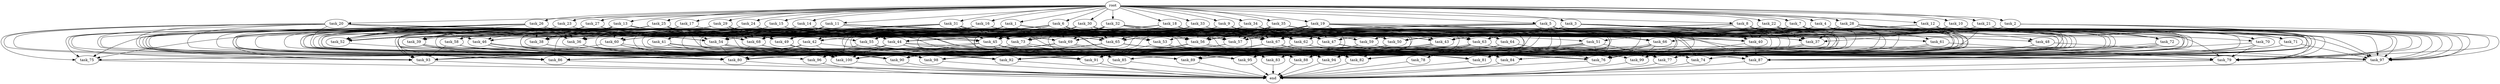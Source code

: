 digraph G {
  task_15 [size="6.573264e+11"];
  task_77 [size="5.794999e+11"];
  task_62 [size="5.978834e+11"];
  task_59 [size="4.740024e+11"];
  task_20 [size="4.834951e+11"];
  task_17 [size="3.722447e+11"];
  task_89 [size="2.188138e+11"];
  task_24 [size="4.125725e+11"];
  task_92 [size="6.284029e+11"];
  task_85 [size="7.681533e+11"];
  task_23 [size="1.239093e+11"];
  task_73 [size="5.164582e+11"];
  task_63 [size="9.437408e+11"];
  task_45 [size="1.446374e+11"];
  task_11 [size="1.924306e+11"];
  task_13 [size="8.218934e+10"];
  task_54 [size="5.731332e+10"];
  task_58 [size="2.731205e+11"];
  task_55 [size="5.408599e+11"];
  task_60 [size="7.683165e+10"];
  task_61 [size="9.521770e+11"];
  task_56 [size="9.780243e+11"];
  task_16 [size="2.512581e+11"];
  task_30 [size="2.168788e+11"];
  task_76 [size="3.879671e+11"];
  task_74 [size="2.314223e+11"];
  task_47 [size="2.025946e+11"];
  task_81 [size="5.267001e+11"];
  task_34 [size="2.473660e+11"];
  task_25 [size="5.003312e+11"];
  task_44 [size="5.827073e+11"];
  task_67 [size="4.444839e+09"];
  task_29 [size="3.098735e+11"];
  end [size="0.000000e+00"];
  task_66 [size="4.887331e+11"];
  task_2 [size="8.306216e+11"];
  task_4 [size="8.329545e+11"];
  task_86 [size="6.800188e+11"];
  task_64 [size="4.191587e+11"];
  task_36 [size="3.989415e+11"];
  task_71 [size="2.547115e+11"];
  task_94 [size="5.782542e+11"];
  task_95 [size="8.350452e+10"];
  task_96 [size="6.484298e+11"];
  task_48 [size="8.994695e+11"];
  task_53 [size="1.668930e+11"];
  task_5 [size="4.437706e+11"];
  task_79 [size="4.260477e+11"];
  task_52 [size="2.765489e+11"];
  task_31 [size="6.564514e+11"];
  task_1 [size="8.898857e+11"];
  task_82 [size="4.482002e+11"];
  task_19 [size="9.328749e+11"];
  task_40 [size="1.879385e+10"];
  task_57 [size="3.218957e+10"];
  task_83 [size="3.070865e+11"];
  task_6 [size="3.623347e+11"];
  task_80 [size="3.956026e+11"];
  task_22 [size="1.524124e+09"];
  task_99 [size="4.889193e+11"];
  task_100 [size="8.816123e+11"];
  task_84 [size="8.786386e+11"];
  task_90 [size="3.594179e+11"];
  task_49 [size="6.256315e+11"];
  task_3 [size="1.282713e+10"];
  task_14 [size="8.779791e+11"];
  task_18 [size="8.051278e+11"];
  task_42 [size="8.950892e+11"];
  task_10 [size="1.747005e+10"];
  task_70 [size="8.482415e+11"];
  task_78 [size="3.793491e+11"];
  task_50 [size="9.552340e+11"];
  task_21 [size="6.977632e+11"];
  task_32 [size="6.570938e+10"];
  task_51 [size="6.558152e+10"];
  task_46 [size="5.532991e+11"];
  task_12 [size="7.186150e+11"];
  task_9 [size="3.354168e+11"];
  task_93 [size="5.698859e+11"];
  task_43 [size="1.467321e+11"];
  task_26 [size="6.654134e+11"];
  task_41 [size="6.331846e+11"];
  task_27 [size="2.789154e+11"];
  task_68 [size="4.334727e+11"];
  task_65 [size="8.554429e+10"];
  task_39 [size="9.001105e+11"];
  task_38 [size="9.393865e+11"];
  task_72 [size="4.413228e+11"];
  task_98 [size="2.203741e+11"];
  task_28 [size="1.328617e+11"];
  task_69 [size="1.398667e+11"];
  task_88 [size="6.054606e+11"];
  task_91 [size="7.245260e+11"];
  task_8 [size="7.550657e+11"];
  task_75 [size="9.547608e+11"];
  task_33 [size="1.171361e+11"];
  root [size="0.000000e+00"];
  task_7 [size="5.496300e+11"];
  task_87 [size="3.214083e+11"];
  task_35 [size="2.150052e+11"];
  task_97 [size="5.345667e+11"];
  task_37 [size="4.015212e+11"];

  task_15 -> task_45 [size="9.039835e+06"];
  task_15 -> task_60 [size="1.097595e+07"];
  task_15 -> task_44 [size="1.165415e+08"];
  task_15 -> task_58 [size="9.104018e+07"];
  task_15 -> task_43 [size="1.222768e+07"];
  task_15 -> task_92 [size="3.696488e+07"];
  task_15 -> task_65 [size="4.752460e+06"];
  task_15 -> task_39 [size="1.000123e+08"];
  task_15 -> task_85 [size="9.601916e+07"];
  task_15 -> task_52 [size="1.975349e+07"];
  task_15 -> task_73 [size="7.377974e+07"];
  task_15 -> task_47 [size="1.266216e+07"];
  task_77 -> end [size="1.000000e-12"];
  task_62 -> task_75 [size="1.591268e+08"];
  task_62 -> task_77 [size="4.829166e+07"];
  task_62 -> task_84 [size="1.098298e+08"];
  task_62 -> task_79 [size="2.840318e+07"];
  task_62 -> task_88 [size="3.784129e+07"];
  task_62 -> task_90 [size="2.764753e+07"];
  task_59 -> task_92 [size="3.696488e+07"];
  task_59 -> task_95 [size="6.958710e+06"];
  task_59 -> task_76 [size="2.586447e+07"];
  task_20 -> task_82 [size="2.801251e+07"];
  task_20 -> task_88 [size="3.784129e+07"];
  task_20 -> task_93 [size="5.180781e+07"];
  task_20 -> task_68 [size="2.549840e+07"];
  task_20 -> task_100 [size="4.640065e+07"];
  task_20 -> task_80 [size="2.327074e+07"];
  task_20 -> task_75 [size="1.591268e+08"];
  task_20 -> task_40 [size="2.349231e+06"];
  task_20 -> task_86 [size="6.800188e+07"];
  task_20 -> task_67 [size="2.778024e+05"];
  task_20 -> task_46 [size="1.106598e+08"];
  task_20 -> task_73 [size="7.377974e+07"];
  task_20 -> task_47 [size="1.266216e+07"];
  task_17 -> task_36 [size="4.986769e+07"];
  task_17 -> task_81 [size="3.098236e+07"];
  task_17 -> task_62 [size="7.473543e+07"];
  task_17 -> task_91 [size="6.037717e+07"];
  task_17 -> task_93 [size="5.180781e+07"];
  task_17 -> task_94 [size="3.401495e+07"];
  task_17 -> task_46 [size="1.106598e+08"];
  task_17 -> task_92 [size="3.696488e+07"];
  task_17 -> task_65 [size="4.752460e+06"];
  task_17 -> task_56 [size="7.523264e+07"];
  task_17 -> task_67 [size="2.778024e+05"];
  task_17 -> task_90 [size="2.764753e+07"];
  task_17 -> task_52 [size="1.975349e+07"];
  task_17 -> task_69 [size="1.554075e+07"];
  task_89 -> end [size="1.000000e-12"];
  task_24 -> task_36 [size="4.986769e+07"];
  task_24 -> task_68 [size="2.549840e+07"];
  task_24 -> task_82 [size="2.801251e+07"];
  task_24 -> task_99 [size="8.148655e+07"];
  task_24 -> task_39 [size="1.000123e+08"];
  task_24 -> task_67 [size="2.778024e+05"];
  task_24 -> task_52 [size="1.975349e+07"];
  task_24 -> task_95 [size="6.958710e+06"];
  task_24 -> task_47 [size="1.266216e+07"];
  task_24 -> task_100 [size="4.640065e+07"];
  task_92 -> end [size="1.000000e-12"];
  task_85 -> end [size="1.000000e-12"];
  task_23 -> task_45 [size="9.039835e+06"];
  task_23 -> task_36 [size="4.986769e+07"];
  task_23 -> task_68 [size="2.549840e+07"];
  task_23 -> task_84 [size="1.098298e+08"];
  task_23 -> task_39 [size="1.000123e+08"];
  task_23 -> task_52 [size="1.975349e+07"];
  task_73 -> task_92 [size="3.696488e+07"];
  task_73 -> task_81 [size="3.098236e+07"];
  task_73 -> task_90 [size="2.764753e+07"];
  task_73 -> task_95 [size="6.958710e+06"];
  task_73 -> task_97 [size="3.341042e+07"];
  task_63 -> task_78 [size="3.793491e+08"];
  task_63 -> task_92 [size="3.696488e+07"];
  task_63 -> task_81 [size="3.098236e+07"];
  task_63 -> task_87 [size="3.214083e+07"];
  task_63 -> task_83 [size="5.118108e+07"];
  task_63 -> task_88 [size="3.784129e+07"];
  task_63 -> task_93 [size="5.180781e+07"];
  task_63 -> task_90 [size="2.764753e+07"];
  task_45 -> task_91 [size="6.037717e+07"];
  task_45 -> task_92 [size="3.696488e+07"];
  task_45 -> task_80 [size="2.327074e+07"];
  task_45 -> task_100 [size="4.640065e+07"];
  task_45 -> task_88 [size="3.784129e+07"];
  task_11 -> task_82 [size="2.801251e+07"];
  task_11 -> task_77 [size="4.829166e+07"];
  task_11 -> task_54 [size="6.368146e+06"];
  task_11 -> task_62 [size="7.473543e+07"];
  task_11 -> task_91 [size="6.037717e+07"];
  task_11 -> task_57 [size="2.299255e+06"];
  task_11 -> task_83 [size="5.118108e+07"];
  task_11 -> task_41 [size="6.331846e+08"];
  task_11 -> task_80 [size="2.327074e+07"];
  task_11 -> task_68 [size="2.549840e+07"];
  task_11 -> task_65 [size="4.752460e+06"];
  task_11 -> task_56 [size="7.523264e+07"];
  task_11 -> task_90 [size="2.764753e+07"];
  task_11 -> task_89 [size="1.989216e+07"];
  task_11 -> task_49 [size="7.820394e+07"];
  task_11 -> task_98 [size="2.003401e+07"];
  task_11 -> task_76 [size="2.586447e+07"];
  task_13 -> task_45 [size="9.039835e+06"];
  task_13 -> task_36 [size="4.986769e+07"];
  task_13 -> task_93 [size="5.180781e+07"];
  task_13 -> task_77 [size="4.829166e+07"];
  task_13 -> task_60 [size="1.097595e+07"];
  task_13 -> task_50 [size="9.552340e+07"];
  task_13 -> task_62 [size="7.473543e+07"];
  task_13 -> task_68 [size="2.549840e+07"];
  task_13 -> task_100 [size="4.640065e+07"];
  task_13 -> task_80 [size="2.327074e+07"];
  task_13 -> task_75 [size="1.591268e+08"];
  task_13 -> task_65 [size="4.752460e+06"];
  task_13 -> task_56 [size="7.523264e+07"];
  task_13 -> task_39 [size="1.000123e+08"];
  task_13 -> task_83 [size="5.118108e+07"];
  task_13 -> task_52 [size="1.975349e+07"];
  task_13 -> task_40 [size="2.349231e+06"];
  task_13 -> task_91 [size="6.037717e+07"];
  task_13 -> task_47 [size="1.266216e+07"];
  task_13 -> task_38 [size="9.393865e+07"];
  task_54 -> task_92 [size="3.696488e+07"];
  task_54 -> task_84 [size="1.098298e+08"];
  task_54 -> task_85 [size="9.601916e+07"];
  task_54 -> task_74 [size="3.857039e+07"];
  task_54 -> task_100 [size="4.640065e+07"];
  task_54 -> task_80 [size="2.327074e+07"];
  task_58 -> task_91 [size="6.037717e+07"];
  task_58 -> task_92 [size="3.696488e+07"];
  task_58 -> task_93 [size="5.180781e+07"];
  task_58 -> task_98 [size="2.003401e+07"];
  task_55 -> task_85 [size="9.601916e+07"];
  task_55 -> task_92 [size="3.696488e+07"];
  task_55 -> task_94 [size="3.401495e+07"];
  task_55 -> task_95 [size="6.958710e+06"];
  task_55 -> task_96 [size="2.161433e+08"];
  task_60 -> task_93 [size="5.180781e+07"];
  task_60 -> task_80 [size="2.327074e+07"];
  task_60 -> task_94 [size="3.401495e+07"];
  task_60 -> task_90 [size="2.764753e+07"];
  task_61 -> task_85 [size="9.601916e+07"];
  task_61 -> task_94 [size="3.401495e+07"];
  task_61 -> task_79 [size="2.840318e+07"];
  task_56 -> task_91 [size="6.037717e+07"];
  task_56 -> task_82 [size="2.801251e+07"];
  task_56 -> task_87 [size="3.214083e+07"];
  task_56 -> task_100 [size="4.640065e+07"];
  task_16 -> task_68 [size="2.549840e+07"];
  task_16 -> task_65 [size="4.752460e+06"];
  task_16 -> task_47 [size="1.266216e+07"];
  task_16 -> task_54 [size="6.368146e+06"];
  task_16 -> task_38 [size="9.393865e+07"];
  task_16 -> task_57 [size="2.299255e+06"];
  task_16 -> task_49 [size="7.820394e+07"];
  task_16 -> task_86 [size="6.800188e+07"];
  task_16 -> task_97 [size="3.341042e+07"];
  task_30 -> task_45 [size="9.039835e+06"];
  task_30 -> task_39 [size="1.000123e+08"];
  task_30 -> task_60 [size="1.097595e+07"];
  task_30 -> task_50 [size="9.552340e+07"];
  task_30 -> task_40 [size="2.349231e+06"];
  task_30 -> task_92 [size="3.696488e+07"];
  task_30 -> task_100 [size="4.640065e+07"];
  task_30 -> task_68 [size="2.549840e+07"];
  task_30 -> task_65 [size="4.752460e+06"];
  task_30 -> task_56 [size="7.523264e+07"];
  task_30 -> task_51 [size="3.279076e+07"];
  task_30 -> task_55 [size="1.352150e+08"];
  task_30 -> task_52 [size="1.975349e+07"];
  task_30 -> task_73 [size="7.377974e+07"];
  task_30 -> task_53 [size="5.563100e+07"];
  task_30 -> task_49 [size="7.820394e+07"];
  task_30 -> task_63 [size="1.048601e+08"];
  task_30 -> task_47 [size="1.266216e+07"];
  task_30 -> task_97 [size="3.341042e+07"];
  task_76 -> end [size="1.000000e-12"];
  task_74 -> end [size="1.000000e-12"];
  task_47 -> task_81 [size="3.098236e+07"];
  task_47 -> task_94 [size="3.401495e+07"];
  task_47 -> task_79 [size="2.840318e+07"];
  task_81 -> end [size="1.000000e-12"];
  task_34 -> task_45 [size="9.039835e+06"];
  task_34 -> task_91 [size="6.037717e+07"];
  task_34 -> task_57 [size="2.299255e+06"];
  task_34 -> task_43 [size="1.222768e+07"];
  task_34 -> task_94 [size="3.401495e+07"];
  task_34 -> task_80 [size="2.327074e+07"];
  task_34 -> task_56 [size="7.523264e+07"];
  task_34 -> task_86 [size="6.800188e+07"];
  task_34 -> task_67 [size="2.778024e+05"];
  task_34 -> task_46 [size="1.106598e+08"];
  task_34 -> task_72 [size="1.471076e+08"];
  task_34 -> task_95 [size="6.958710e+06"];
  task_34 -> task_47 [size="1.266216e+07"];
  task_34 -> task_76 [size="2.586447e+07"];
  task_25 -> task_54 [size="6.368146e+06"];
  task_25 -> task_88 [size="3.784129e+07"];
  task_25 -> task_55 [size="1.352150e+08"];
  task_25 -> task_95 [size="6.958710e+06"];
  task_25 -> task_43 [size="1.222768e+07"];
  task_25 -> task_100 [size="4.640065e+07"];
  task_25 -> task_80 [size="2.327074e+07"];
  task_25 -> task_46 [size="1.106598e+08"];
  task_25 -> task_67 [size="2.778024e+05"];
  task_25 -> task_69 [size="1.554075e+07"];
  task_25 -> task_37 [size="5.736017e+07"];
  task_25 -> task_86 [size="6.800188e+07"];
  task_44 -> task_80 [size="2.327074e+07"];
  task_44 -> task_86 [size="6.800188e+07"];
  task_44 -> task_85 [size="9.601916e+07"];
  task_44 -> task_89 [size="1.989216e+07"];
  task_44 -> task_91 [size="6.037717e+07"];
  task_44 -> task_97 [size="3.341042e+07"];
  task_44 -> task_100 [size="4.640065e+07"];
  task_44 -> task_76 [size="2.586447e+07"];
  task_67 -> task_79 [size="2.840318e+07"];
  task_67 -> task_96 [size="2.161433e+08"];
  task_67 -> task_82 [size="2.801251e+07"];
  task_67 -> task_83 [size="5.118108e+07"];
  task_67 -> task_89 [size="1.989216e+07"];
  task_29 -> task_81 [size="3.098236e+07"];
  task_29 -> task_57 [size="2.299255e+06"];
  task_29 -> task_59 [size="1.185006e+08"];
  task_29 -> task_44 [size="1.165415e+08"];
  task_29 -> task_75 [size="1.591268e+08"];
  task_29 -> task_100 [size="4.640065e+07"];
  task_29 -> task_69 [size="1.554075e+07"];
  task_29 -> task_68 [size="2.549840e+07"];
  task_29 -> task_65 [size="4.752460e+06"];
  task_29 -> task_38 [size="9.393865e+07"];
  task_29 -> task_52 [size="1.975349e+07"];
  task_29 -> task_49 [size="7.820394e+07"];
  task_29 -> task_98 [size="2.003401e+07"];
  task_66 -> task_99 [size="8.148655e+07"];
  task_66 -> task_81 [size="3.098236e+07"];
  task_66 -> task_82 [size="2.801251e+07"];
  task_66 -> task_76 [size="2.586447e+07"];
  task_66 -> task_88 [size="3.784129e+07"];
  task_2 -> task_66 [size="1.629110e+08"];
  task_2 -> task_87 [size="3.214083e+07"];
  task_2 -> task_62 [size="7.473543e+07"];
  task_2 -> task_50 [size="9.552340e+07"];
  task_2 -> task_57 [size="2.299255e+06"];
  task_2 -> task_79 [size="2.840318e+07"];
  task_2 -> task_74 [size="3.857039e+07"];
  task_2 -> task_76 [size="2.586447e+07"];
  task_4 -> task_59 [size="1.185006e+08"];
  task_4 -> task_61 [size="4.760885e+08"];
  task_4 -> task_65 [size="4.752460e+06"];
  task_4 -> task_84 [size="1.098298e+08"];
  task_4 -> task_69 [size="1.554075e+07"];
  task_4 -> task_76 [size="2.586447e+07"];
  task_4 -> task_43 [size="1.222768e+07"];
  task_4 -> task_63 [size="1.048601e+08"];
  task_4 -> task_47 [size="1.266216e+07"];
  task_4 -> task_97 [size="3.341042e+07"];
  task_86 -> end [size="1.000000e-12"];
  task_64 -> task_76 [size="2.586447e+07"];
  task_64 -> task_86 [size="6.800188e+07"];
  task_64 -> task_83 [size="5.118108e+07"];
  task_36 -> task_85 [size="9.601916e+07"];
  task_36 -> task_98 [size="2.003401e+07"];
  task_36 -> task_80 [size="2.327074e+07"];
  task_71 -> task_82 [size="2.801251e+07"];
  task_71 -> task_87 [size="3.214083e+07"];
  task_71 -> task_97 [size="3.341042e+07"];
  task_94 -> end [size="1.000000e-12"];
  task_95 -> end [size="1.000000e-12"];
  task_96 -> end [size="1.000000e-12"];
  task_48 -> task_91 [size="6.037717e+07"];
  task_48 -> task_81 [size="3.098236e+07"];
  task_48 -> task_82 [size="2.801251e+07"];
  task_48 -> task_97 [size="3.341042e+07"];
  task_53 -> task_91 [size="6.037717e+07"];
  task_53 -> task_82 [size="2.801251e+07"];
  task_53 -> task_94 [size="3.401495e+07"];
  task_53 -> task_77 [size="4.829166e+07"];
  task_53 -> task_79 [size="2.840318e+07"];
  task_5 -> task_81 [size="3.098236e+07"];
  task_5 -> task_57 [size="2.299255e+06"];
  task_5 -> task_40 [size="2.349231e+06"];
  task_5 -> task_89 [size="1.989216e+07"];
  task_5 -> task_55 [size="1.352150e+08"];
  task_5 -> task_44 [size="1.165415e+08"];
  task_5 -> task_88 [size="3.784129e+07"];
  task_5 -> task_94 [size="3.401495e+07"];
  task_5 -> task_80 [size="2.327074e+07"];
  task_5 -> task_92 [size="3.696488e+07"];
  task_5 -> task_56 [size="7.523264e+07"];
  task_5 -> task_38 [size="9.393865e+07"];
  task_5 -> task_72 [size="1.471076e+08"];
  task_5 -> task_79 [size="2.840318e+07"];
  task_5 -> task_98 [size="2.003401e+07"];
  task_5 -> task_97 [size="3.341042e+07"];
  task_79 -> end [size="1.000000e-12"];
  task_52 -> task_98 [size="2.003401e+07"];
  task_31 -> task_45 [size="9.039835e+06"];
  task_31 -> task_68 [size="2.549840e+07"];
  task_31 -> task_65 [size="4.752460e+06"];
  task_31 -> task_42 [size="2.983631e+08"];
  task_31 -> task_54 [size="6.368146e+06"];
  task_31 -> task_52 [size="1.975349e+07"];
  task_31 -> task_73 [size="7.377974e+07"];
  task_31 -> task_93 [size="5.180781e+07"];
  task_31 -> task_49 [size="7.820394e+07"];
  task_31 -> task_63 [size="1.048601e+08"];
  task_31 -> task_74 [size="3.857039e+07"];
  task_1 -> task_45 [size="9.039835e+06"];
  task_1 -> task_81 [size="3.098236e+07"];
  task_1 -> task_56 [size="7.523264e+07"];
  task_1 -> task_38 [size="9.393865e+07"];
  task_1 -> task_52 [size="1.975349e+07"];
  task_1 -> task_50 [size="9.552340e+07"];
  task_1 -> task_93 [size="5.180781e+07"];
  task_1 -> task_37 [size="5.736017e+07"];
  task_1 -> task_94 [size="3.401495e+07"];
  task_82 -> end [size="1.000000e-12"];
  task_19 -> task_36 [size="4.986769e+07"];
  task_19 -> task_81 [size="3.098236e+07"];
  task_19 -> task_42 [size="2.983631e+08"];
  task_19 -> task_88 [size="3.784129e+07"];
  task_19 -> task_57 [size="2.299255e+06"];
  task_19 -> task_100 [size="4.640065e+07"];
  task_19 -> task_68 [size="2.549840e+07"];
  task_19 -> task_56 [size="7.523264e+07"];
  task_19 -> task_67 [size="2.778024e+05"];
  task_19 -> task_79 [size="2.840318e+07"];
  task_19 -> task_66 [size="1.629110e+08"];
  task_19 -> task_63 [size="1.048601e+08"];
  task_19 -> task_47 [size="1.266216e+07"];
  task_40 -> task_99 [size="8.148655e+07"];
  task_40 -> task_87 [size="3.214083e+07"];
  task_57 -> task_92 [size="3.696488e+07"];
  task_57 -> task_80 [size="2.327074e+07"];
  task_83 -> end [size="1.000000e-12"];
  task_6 -> task_45 [size="9.039835e+06"];
  task_6 -> task_65 [size="4.752460e+06"];
  task_6 -> task_60 [size="1.097595e+07"];
  task_6 -> task_59 [size="1.185006e+08"];
  task_6 -> task_55 [size="1.352150e+08"];
  task_6 -> task_57 [size="2.299255e+06"];
  task_6 -> task_43 [size="1.222768e+07"];
  task_6 -> task_68 [size="2.549840e+07"];
  task_6 -> task_89 [size="1.989216e+07"];
  task_6 -> task_92 [size="3.696488e+07"];
  task_6 -> task_53 [size="5.563100e+07"];
  task_6 -> task_56 [size="7.523264e+07"];
  task_6 -> task_94 [size="3.401495e+07"];
  task_6 -> task_69 [size="1.554075e+07"];
  task_6 -> task_63 [size="1.048601e+08"];
  task_6 -> task_95 [size="6.958710e+06"];
  task_6 -> task_86 [size="6.800188e+07"];
  task_80 -> end [size="1.000000e-12"];
  task_22 -> task_45 [size="9.039835e+06"];
  task_22 -> task_81 [size="3.098236e+07"];
  task_22 -> task_67 [size="2.778024e+05"];
  task_22 -> task_77 [size="4.829166e+07"];
  task_22 -> task_40 [size="2.349231e+06"];
  task_22 -> task_50 [size="9.552340e+07"];
  task_22 -> task_57 [size="2.299255e+06"];
  task_22 -> task_94 [size="3.401495e+07"];
  task_22 -> task_100 [size="4.640065e+07"];
  task_22 -> task_92 [size="3.696488e+07"];
  task_22 -> task_82 [size="2.801251e+07"];
  task_22 -> task_56 [size="7.523264e+07"];
  task_22 -> task_84 [size="1.098298e+08"];
  task_22 -> task_69 [size="1.554075e+07"];
  task_22 -> task_37 [size="5.736017e+07"];
  task_22 -> task_95 [size="6.958710e+06"];
  task_22 -> task_65 [size="4.752460e+06"];
  task_22 -> task_97 [size="3.341042e+07"];
  task_99 -> end [size="1.000000e-12"];
  task_100 -> end [size="1.000000e-12"];
  task_84 -> end [size="1.000000e-12"];
  task_90 -> end [size="1.000000e-12"];
  task_49 -> task_94 [size="3.401495e+07"];
  task_49 -> task_100 [size="4.640065e+07"];
  task_49 -> task_89 [size="1.989216e+07"];
  task_3 -> task_36 [size="4.986769e+07"];
  task_3 -> task_88 [size="3.784129e+07"];
  task_3 -> task_50 [size="9.552340e+07"];
  task_3 -> task_62 [size="7.473543e+07"];
  task_3 -> task_43 [size="1.222768e+07"];
  task_3 -> task_48 [size="4.497347e+08"];
  task_3 -> task_68 [size="2.549840e+07"];
  task_3 -> task_65 [size="4.752460e+06"];
  task_3 -> task_40 [size="2.349231e+06"];
  task_3 -> task_79 [size="2.840318e+07"];
  task_3 -> task_85 [size="9.601916e+07"];
  task_3 -> task_47 [size="1.266216e+07"];
  task_3 -> task_97 [size="3.341042e+07"];
  task_14 -> task_45 [size="9.039835e+06"];
  task_14 -> task_92 [size="3.696488e+07"];
  task_14 -> task_47 [size="1.266216e+07"];
  task_14 -> task_67 [size="2.778024e+05"];
  task_14 -> task_39 [size="1.000123e+08"];
  task_14 -> task_60 [size="1.097595e+07"];
  task_14 -> task_52 [size="1.975349e+07"];
  task_14 -> task_50 [size="9.552340e+07"];
  task_14 -> task_38 [size="9.393865e+07"];
  task_14 -> task_43 [size="1.222768e+07"];
  task_14 -> task_58 [size="9.104018e+07"];
  task_18 -> task_68 [size="2.549840e+07"];
  task_18 -> task_65 [size="4.752460e+06"];
  task_18 -> task_67 [size="2.778024e+05"];
  task_18 -> task_62 [size="7.473543e+07"];
  task_18 -> task_52 [size="1.975349e+07"];
  task_18 -> task_57 [size="2.299255e+06"];
  task_18 -> task_79 [size="2.840318e+07"];
  task_18 -> task_44 [size="1.165415e+08"];
  task_18 -> task_95 [size="6.958710e+06"];
  task_18 -> task_63 [size="1.048601e+08"];
  task_42 -> task_93 [size="5.180781e+07"];
  task_42 -> task_81 [size="3.098236e+07"];
  task_42 -> task_100 [size="4.640065e+07"];
  task_42 -> task_80 [size="2.327074e+07"];
  task_10 -> task_65 [size="4.752460e+06"];
  task_10 -> task_99 [size="8.148655e+07"];
  task_10 -> task_67 [size="2.778024e+05"];
  task_10 -> task_77 [size="4.829166e+07"];
  task_10 -> task_37 [size="5.736017e+07"];
  task_10 -> task_84 [size="1.098298e+08"];
  task_10 -> task_89 [size="1.989216e+07"];
  task_70 -> task_79 [size="2.840318e+07"];
  task_70 -> task_87 [size="3.214083e+07"];
  task_70 -> task_88 [size="3.784129e+07"];
  task_78 -> end [size="1.000000e-12"];
  task_50 -> task_92 [size="3.696488e+07"];
  task_50 -> task_82 [size="2.801251e+07"];
  task_50 -> task_90 [size="2.764753e+07"];
  task_21 -> task_71 [size="1.273558e+08"];
  task_21 -> task_50 [size="9.552340e+07"];
  task_21 -> task_79 [size="2.840318e+07"];
  task_21 -> task_43 [size="1.222768e+07"];
  task_21 -> task_100 [size="4.640065e+07"];
  task_21 -> task_63 [size="1.048601e+08"];
  task_21 -> task_67 [size="2.778024e+05"];
  task_21 -> task_70 [size="4.241208e+08"];
  task_21 -> task_69 [size="1.554075e+07"];
  task_21 -> task_73 [size="7.377974e+07"];
  task_21 -> task_76 [size="2.586447e+07"];
  task_21 -> task_74 [size="3.857039e+07"];
  task_21 -> task_97 [size="3.341042e+07"];
  task_32 -> task_45 [size="9.039835e+06"];
  task_32 -> task_66 [size="1.629110e+08"];
  task_32 -> task_82 [size="2.801251e+07"];
  task_32 -> task_54 [size="6.368146e+06"];
  task_32 -> task_42 [size="2.983631e+08"];
  task_32 -> task_62 [size="7.473543e+07"];
  task_32 -> task_44 [size="1.165415e+08"];
  task_32 -> task_43 [size="1.222768e+07"];
  task_32 -> task_63 [size="1.048601e+08"];
  task_32 -> task_52 [size="1.975349e+07"];
  task_32 -> task_68 [size="2.549840e+07"];
  task_32 -> task_65 [size="4.752460e+06"];
  task_32 -> task_56 [size="7.523264e+07"];
  task_32 -> task_38 [size="9.393865e+07"];
  task_32 -> task_69 [size="1.554075e+07"];
  task_32 -> task_73 [size="7.377974e+07"];
  task_32 -> task_95 [size="6.958710e+06"];
  task_32 -> task_47 [size="1.266216e+07"];
  task_32 -> task_76 [size="2.586447e+07"];
  task_51 -> task_81 [size="3.098236e+07"];
  task_51 -> task_77 [size="4.829166e+07"];
  task_51 -> task_83 [size="5.118108e+07"];
  task_51 -> task_85 [size="9.601916e+07"];
  task_51 -> task_98 [size="2.003401e+07"];
  task_51 -> task_76 [size="2.586447e+07"];
  task_46 -> task_81 [size="3.098236e+07"];
  task_46 -> task_80 [size="2.327074e+07"];
  task_46 -> task_98 [size="2.003401e+07"];
  task_46 -> task_89 [size="1.989216e+07"];
  task_12 -> task_45 [size="9.039835e+06"];
  task_12 -> task_65 [size="4.752460e+06"];
  task_12 -> task_47 [size="1.266216e+07"];
  task_12 -> task_77 [size="4.829166e+07"];
  task_12 -> task_60 [size="1.097595e+07"];
  task_12 -> task_94 [size="3.401495e+07"];
  task_12 -> task_72 [size="1.471076e+08"];
  task_12 -> task_81 [size="3.098236e+07"];
  task_12 -> task_100 [size="4.640065e+07"];
  task_12 -> task_97 [size="3.341042e+07"];
  task_9 -> task_45 [size="9.039835e+06"];
  task_9 -> task_61 [size="4.760885e+08"];
  task_9 -> task_65 [size="4.752460e+06"];
  task_9 -> task_67 [size="2.778024e+05"];
  task_9 -> task_54 [size="6.368146e+06"];
  task_9 -> task_62 [size="7.473543e+07"];
  task_9 -> task_59 [size="1.185006e+08"];
  task_9 -> task_70 [size="4.241208e+08"];
  task_9 -> task_77 [size="4.829166e+07"];
  task_9 -> task_49 [size="7.820394e+07"];
  task_9 -> task_68 [size="2.549840e+07"];
  task_93 -> end [size="1.000000e-12"];
  task_43 -> task_91 [size="6.037717e+07"];
  task_43 -> task_92 [size="3.696488e+07"];
  task_43 -> task_88 [size="3.784129e+07"];
  task_43 -> task_95 [size="6.958710e+06"];
  task_43 -> task_89 [size="1.989216e+07"];
  task_26 -> task_36 [size="4.986769e+07"];
  task_26 -> task_39 [size="1.000123e+08"];
  task_26 -> task_54 [size="6.368146e+06"];
  task_26 -> task_88 [size="3.784129e+07"];
  task_26 -> task_57 [size="2.299255e+06"];
  task_26 -> task_90 [size="2.764753e+07"];
  task_26 -> task_100 [size="4.640065e+07"];
  task_26 -> task_68 [size="2.549840e+07"];
  task_26 -> task_67 [size="2.778024e+05"];
  task_26 -> task_96 [size="2.161433e+08"];
  task_26 -> task_52 [size="1.975349e+07"];
  task_26 -> task_37 [size="5.736017e+07"];
  task_26 -> task_38 [size="9.393865e+07"];
  task_41 -> task_82 [size="2.801251e+07"];
  task_41 -> task_76 [size="2.586447e+07"];
  task_41 -> task_100 [size="4.640065e+07"];
  task_41 -> task_90 [size="2.764753e+07"];
  task_27 -> task_75 [size="1.591268e+08"];
  task_27 -> task_67 [size="2.778024e+05"];
  task_27 -> task_54 [size="6.368146e+06"];
  task_27 -> task_38 [size="9.393865e+07"];
  task_27 -> task_52 [size="1.975349e+07"];
  task_27 -> task_50 [size="9.552340e+07"];
  task_27 -> task_57 [size="2.299255e+06"];
  task_27 -> task_93 [size="5.180781e+07"];
  task_27 -> task_49 [size="7.820394e+07"];
  task_27 -> task_86 [size="6.800188e+07"];
  task_68 -> task_90 [size="2.764753e+07"];
  task_68 -> task_80 [size="2.327074e+07"];
  task_68 -> task_84 [size="1.098298e+08"];
  task_68 -> task_89 [size="1.989216e+07"];
  task_65 -> task_77 [size="4.829166e+07"];
  task_65 -> task_82 [size="2.801251e+07"];
  task_65 -> task_98 [size="2.003401e+07"];
  task_65 -> task_100 [size="4.640065e+07"];
  task_65 -> task_79 [size="2.840318e+07"];
  task_39 -> task_80 [size="2.327074e+07"];
  task_39 -> task_87 [size="3.214083e+07"];
  task_39 -> task_90 [size="2.764753e+07"];
  task_39 -> task_88 [size="3.784129e+07"];
  task_39 -> task_86 [size="6.800188e+07"];
  task_39 -> task_76 [size="2.586447e+07"];
  task_38 -> task_94 [size="3.401495e+07"];
  task_38 -> task_88 [size="3.784129e+07"];
  task_72 -> task_81 [size="3.098236e+07"];
  task_72 -> task_99 [size="8.148655e+07"];
  task_72 -> task_87 [size="3.214083e+07"];
  task_72 -> task_77 [size="4.829166e+07"];
  task_72 -> task_76 [size="2.586447e+07"];
  task_98 -> end [size="1.000000e-12"];
  task_28 -> task_45 [size="9.039835e+06"];
  task_28 -> task_87 [size="3.214083e+07"];
  task_28 -> task_77 [size="4.829166e+07"];
  task_28 -> task_50 [size="9.552340e+07"];
  task_28 -> task_43 [size="1.222768e+07"];
  task_28 -> task_94 [size="3.401495e+07"];
  task_28 -> task_48 [size="4.497347e+08"];
  task_28 -> task_76 [size="2.586447e+07"];
  task_28 -> task_39 [size="1.000123e+08"];
  task_28 -> task_79 [size="2.840318e+07"];
  task_28 -> task_46 [size="1.106598e+08"];
  task_28 -> task_73 [size="7.377974e+07"];
  task_28 -> task_91 [size="6.037717e+07"];
  task_28 -> task_37 [size="5.736017e+07"];
  task_28 -> task_63 [size="1.048601e+08"];
  task_28 -> task_97 [size="3.341042e+07"];
  task_69 -> task_88 [size="3.784129e+07"];
  task_69 -> task_75 [size="1.591268e+08"];
  task_69 -> task_99 [size="8.148655e+07"];
  task_69 -> task_90 [size="2.764753e+07"];
  task_88 -> end [size="1.000000e-12"];
  task_91 -> end [size="1.000000e-12"];
  task_8 -> task_51 [size="3.279076e+07"];
  task_8 -> task_40 [size="2.349231e+06"];
  task_8 -> task_37 [size="5.736017e+07"];
  task_8 -> task_95 [size="6.958710e+06"];
  task_8 -> task_93 [size="5.180781e+07"];
  task_8 -> task_94 [size="3.401495e+07"];
  task_8 -> task_53 [size="5.563100e+07"];
  task_8 -> task_47 [size="1.266216e+07"];
  task_8 -> task_67 [size="2.778024e+05"];
  task_8 -> task_79 [size="2.840318e+07"];
  task_8 -> task_69 [size="1.554075e+07"];
  task_8 -> task_90 [size="2.764753e+07"];
  task_8 -> task_86 [size="6.800188e+07"];
  task_8 -> task_97 [size="3.341042e+07"];
  task_75 -> end [size="1.000000e-12"];
  task_33 -> task_64 [size="2.095793e+08"];
  task_33 -> task_87 [size="3.214083e+07"];
  task_33 -> task_54 [size="6.368146e+06"];
  task_33 -> task_60 [size="1.097595e+07"];
  task_33 -> task_89 [size="1.989216e+07"];
  task_33 -> task_68 [size="2.549840e+07"];
  task_33 -> task_65 [size="4.752460e+06"];
  task_33 -> task_56 [size="7.523264e+07"];
  task_33 -> task_39 [size="1.000123e+08"];
  task_33 -> task_74 [size="3.857039e+07"];
  task_33 -> task_47 [size="1.266216e+07"];
  task_33 -> task_97 [size="3.341042e+07"];
  root -> task_1 [size="1.000000e-12"];
  root -> task_19 [size="1.000000e-12"];
  root -> task_5 [size="1.000000e-12"];
  root -> task_25 [size="1.000000e-12"];
  root -> task_11 [size="1.000000e-12"];
  root -> task_12 [size="1.000000e-12"];
  root -> task_9 [size="1.000000e-12"];
  root -> task_20 [size="1.000000e-12"];
  root -> task_6 [size="1.000000e-12"];
  root -> task_17 [size="1.000000e-12"];
  root -> task_26 [size="1.000000e-12"];
  root -> task_24 [size="1.000000e-12"];
  root -> task_27 [size="1.000000e-12"];
  root -> task_22 [size="1.000000e-12"];
  root -> task_7 [size="1.000000e-12"];
  root -> task_15 [size="1.000000e-12"];
  root -> task_23 [size="1.000000e-12"];
  root -> task_2 [size="1.000000e-12"];
  root -> task_3 [size="1.000000e-12"];
  root -> task_28 [size="1.000000e-12"];
  root -> task_29 [size="1.000000e-12"];
  root -> task_14 [size="1.000000e-12"];
  root -> task_18 [size="1.000000e-12"];
  root -> task_13 [size="1.000000e-12"];
  root -> task_10 [size="1.000000e-12"];
  root -> task_8 [size="1.000000e-12"];
  root -> task_33 [size="1.000000e-12"];
  root -> task_21 [size="1.000000e-12"];
  root -> task_16 [size="1.000000e-12"];
  root -> task_34 [size="1.000000e-12"];
  root -> task_35 [size="1.000000e-12"];
  root -> task_32 [size="1.000000e-12"];
  root -> task_31 [size="1.000000e-12"];
  root -> task_4 [size="1.000000e-12"];
  root -> task_30 [size="1.000000e-12"];
  task_7 -> task_45 [size="9.039835e+06"];
  task_7 -> task_82 [size="2.801251e+07"];
  task_7 -> task_97 [size="3.341042e+07"];
  task_7 -> task_84 [size="1.098298e+08"];
  task_7 -> task_38 [size="9.393865e+07"];
  task_7 -> task_57 [size="2.299255e+06"];
  task_7 -> task_88 [size="3.784129e+07"];
  task_7 -> task_43 [size="1.222768e+07"];
  task_7 -> task_98 [size="2.003401e+07"];
  task_7 -> task_47 [size="1.266216e+07"];
  task_7 -> task_94 [size="3.401495e+07"];
  task_87 -> end [size="1.000000e-12"];
  task_35 -> task_45 [size="9.039835e+06"];
  task_35 -> task_36 [size="4.986769e+07"];
  task_35 -> task_82 [size="2.801251e+07"];
  task_35 -> task_71 [size="1.273558e+08"];
  task_35 -> task_40 [size="2.349231e+06"];
  task_35 -> task_57 [size="2.299255e+06"];
  task_35 -> task_58 [size="9.104018e+07"];
  task_35 -> task_43 [size="1.222768e+07"];
  task_35 -> task_56 [size="7.523264e+07"];
  task_35 -> task_67 [size="2.778024e+05"];
  task_35 -> task_64 [size="2.095793e+08"];
  task_35 -> task_49 [size="7.820394e+07"];
  task_35 -> task_74 [size="3.857039e+07"];
  task_97 -> end [size="1.000000e-12"];
  task_37 -> task_81 [size="3.098236e+07"];
  task_37 -> task_98 [size="2.003401e+07"];
  task_37 -> task_80 [size="2.327074e+07"];
}
